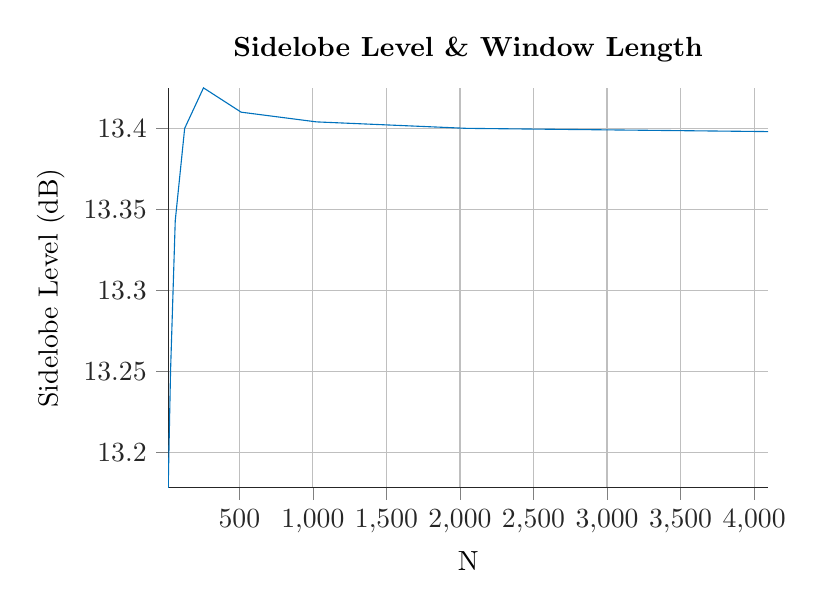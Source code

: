 % This file was created by matlab2tikz v0.4.7 (commit de21168db67fef7dc08f495c8f484b09a07aa02e) running on MATLAB 8.4.
% Copyright (c) 2008--2014, Nico Schlömer <nico.schloemer@gmail.com>
% All rights reserved.
% Minimal pgfplots version: 1.3
% 
% The latest updates can be retrieved from
%   http://www.mathworks.com/matlabcentral/fileexchange/22022-matlab2tikz
% where you can also make suggestions and rate matlab2tikz.
% 
%
% defining custom colors
\definecolor{mycolor1}{rgb}{0.0,0.447,0.741}%
%
\begin{tikzpicture}

\begin{axis}[%
width=3in,
height=2in,
scale only axis,
every outer x axis line/.append style={white!15!black},
every x tick label/.append style={font=\color{white!15!black}},
xmin=16,
xmax=4096,
xlabel={N},
xmajorgrids,
every outer y axis line/.append style={white!15!black},
every y tick label/.append style={font=\color{white!15!black}},
tick align = outside,
ymin=13.178,
ymax=13.425,
ylabel={Sidelobe Level (dB)},
ymajorgrids,
title style={font=\bfseries},
title={Sidelobe Level \& Window Length},
axis x line*=bottom,
axis y line*=left,
legend style={draw=black,fill=white,legend cell align=left}
]
\addplot [color=mycolor1,solid,forget plot]
  table[row sep=crcr]{16	13.178\\
32	13.25\\
64	13.343\\
128	13.4\\
256	13.425\\
512	13.41\\
1024	13.404\\
2048	13.4\\
4096	13.398\\
};
\end{axis}
\end{tikzpicture}%